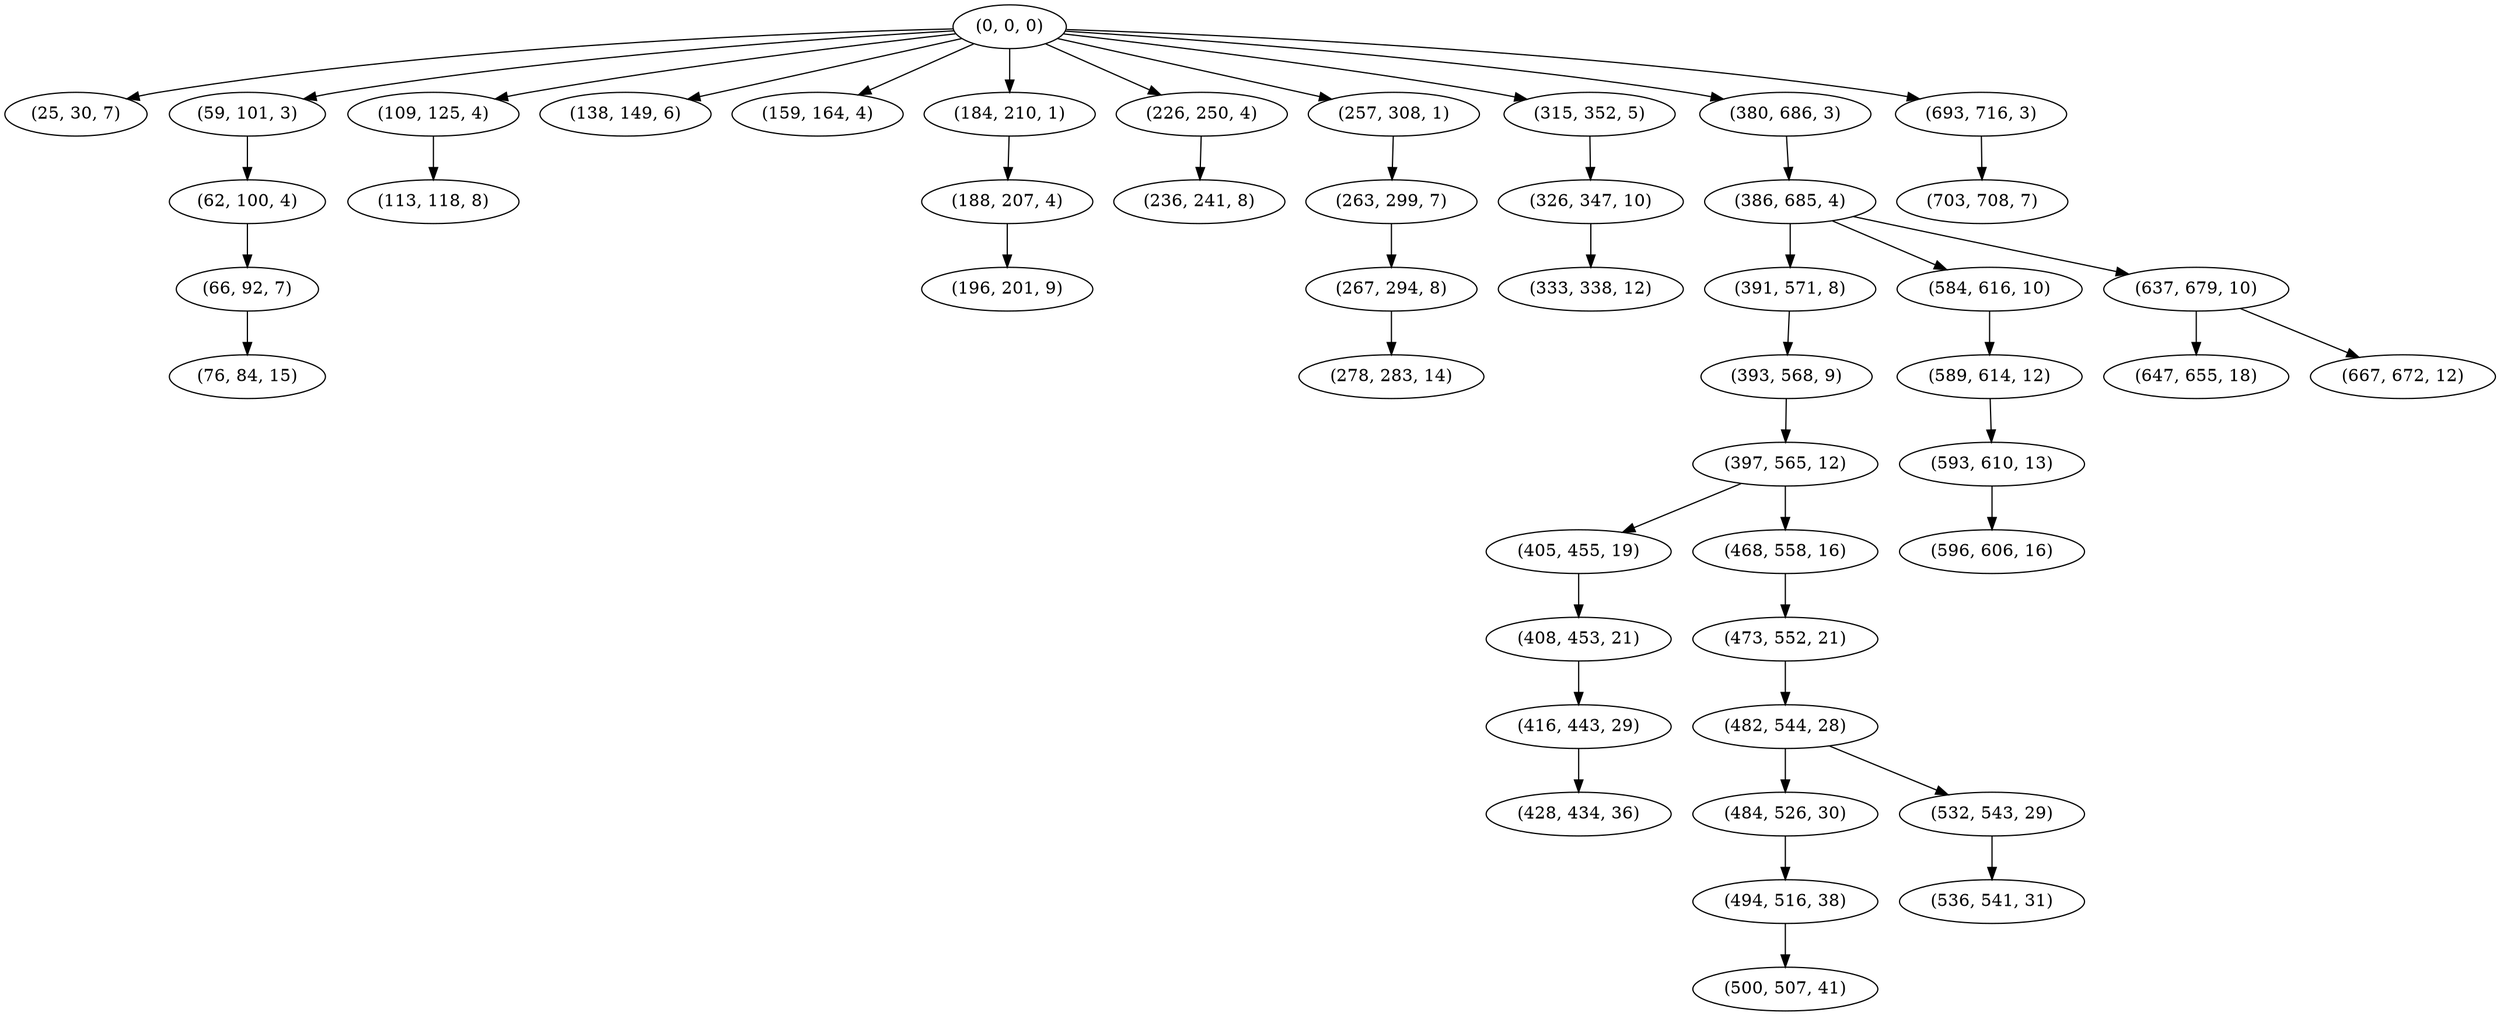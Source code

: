 digraph tree {
    "(0, 0, 0)";
    "(25, 30, 7)";
    "(59, 101, 3)";
    "(62, 100, 4)";
    "(66, 92, 7)";
    "(76, 84, 15)";
    "(109, 125, 4)";
    "(113, 118, 8)";
    "(138, 149, 6)";
    "(159, 164, 4)";
    "(184, 210, 1)";
    "(188, 207, 4)";
    "(196, 201, 9)";
    "(226, 250, 4)";
    "(236, 241, 8)";
    "(257, 308, 1)";
    "(263, 299, 7)";
    "(267, 294, 8)";
    "(278, 283, 14)";
    "(315, 352, 5)";
    "(326, 347, 10)";
    "(333, 338, 12)";
    "(380, 686, 3)";
    "(386, 685, 4)";
    "(391, 571, 8)";
    "(393, 568, 9)";
    "(397, 565, 12)";
    "(405, 455, 19)";
    "(408, 453, 21)";
    "(416, 443, 29)";
    "(428, 434, 36)";
    "(468, 558, 16)";
    "(473, 552, 21)";
    "(482, 544, 28)";
    "(484, 526, 30)";
    "(494, 516, 38)";
    "(500, 507, 41)";
    "(532, 543, 29)";
    "(536, 541, 31)";
    "(584, 616, 10)";
    "(589, 614, 12)";
    "(593, 610, 13)";
    "(596, 606, 16)";
    "(637, 679, 10)";
    "(647, 655, 18)";
    "(667, 672, 12)";
    "(693, 716, 3)";
    "(703, 708, 7)";
    "(0, 0, 0)" -> "(25, 30, 7)";
    "(0, 0, 0)" -> "(59, 101, 3)";
    "(0, 0, 0)" -> "(109, 125, 4)";
    "(0, 0, 0)" -> "(138, 149, 6)";
    "(0, 0, 0)" -> "(159, 164, 4)";
    "(0, 0, 0)" -> "(184, 210, 1)";
    "(0, 0, 0)" -> "(226, 250, 4)";
    "(0, 0, 0)" -> "(257, 308, 1)";
    "(0, 0, 0)" -> "(315, 352, 5)";
    "(0, 0, 0)" -> "(380, 686, 3)";
    "(0, 0, 0)" -> "(693, 716, 3)";
    "(59, 101, 3)" -> "(62, 100, 4)";
    "(62, 100, 4)" -> "(66, 92, 7)";
    "(66, 92, 7)" -> "(76, 84, 15)";
    "(109, 125, 4)" -> "(113, 118, 8)";
    "(184, 210, 1)" -> "(188, 207, 4)";
    "(188, 207, 4)" -> "(196, 201, 9)";
    "(226, 250, 4)" -> "(236, 241, 8)";
    "(257, 308, 1)" -> "(263, 299, 7)";
    "(263, 299, 7)" -> "(267, 294, 8)";
    "(267, 294, 8)" -> "(278, 283, 14)";
    "(315, 352, 5)" -> "(326, 347, 10)";
    "(326, 347, 10)" -> "(333, 338, 12)";
    "(380, 686, 3)" -> "(386, 685, 4)";
    "(386, 685, 4)" -> "(391, 571, 8)";
    "(386, 685, 4)" -> "(584, 616, 10)";
    "(386, 685, 4)" -> "(637, 679, 10)";
    "(391, 571, 8)" -> "(393, 568, 9)";
    "(393, 568, 9)" -> "(397, 565, 12)";
    "(397, 565, 12)" -> "(405, 455, 19)";
    "(397, 565, 12)" -> "(468, 558, 16)";
    "(405, 455, 19)" -> "(408, 453, 21)";
    "(408, 453, 21)" -> "(416, 443, 29)";
    "(416, 443, 29)" -> "(428, 434, 36)";
    "(468, 558, 16)" -> "(473, 552, 21)";
    "(473, 552, 21)" -> "(482, 544, 28)";
    "(482, 544, 28)" -> "(484, 526, 30)";
    "(482, 544, 28)" -> "(532, 543, 29)";
    "(484, 526, 30)" -> "(494, 516, 38)";
    "(494, 516, 38)" -> "(500, 507, 41)";
    "(532, 543, 29)" -> "(536, 541, 31)";
    "(584, 616, 10)" -> "(589, 614, 12)";
    "(589, 614, 12)" -> "(593, 610, 13)";
    "(593, 610, 13)" -> "(596, 606, 16)";
    "(637, 679, 10)" -> "(647, 655, 18)";
    "(637, 679, 10)" -> "(667, 672, 12)";
    "(693, 716, 3)" -> "(703, 708, 7)";
}
